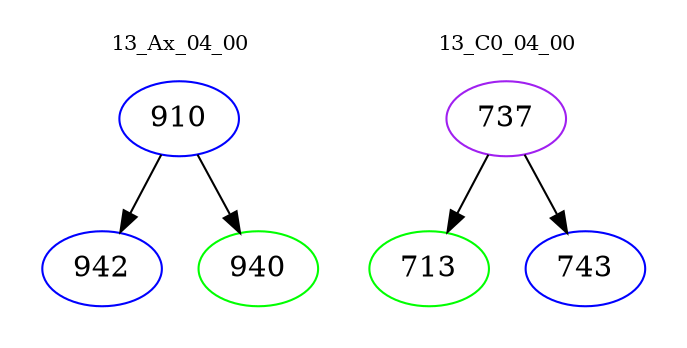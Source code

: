 digraph{
subgraph cluster_0 {
color = white
label = "13_Ax_04_00";
fontsize=10;
T0_910 [label="910", color="blue"]
T0_910 -> T0_942 [color="black"]
T0_942 [label="942", color="blue"]
T0_910 -> T0_940 [color="black"]
T0_940 [label="940", color="green"]
}
subgraph cluster_1 {
color = white
label = "13_C0_04_00";
fontsize=10;
T1_737 [label="737", color="purple"]
T1_737 -> T1_713 [color="black"]
T1_713 [label="713", color="green"]
T1_737 -> T1_743 [color="black"]
T1_743 [label="743", color="blue"]
}
}

